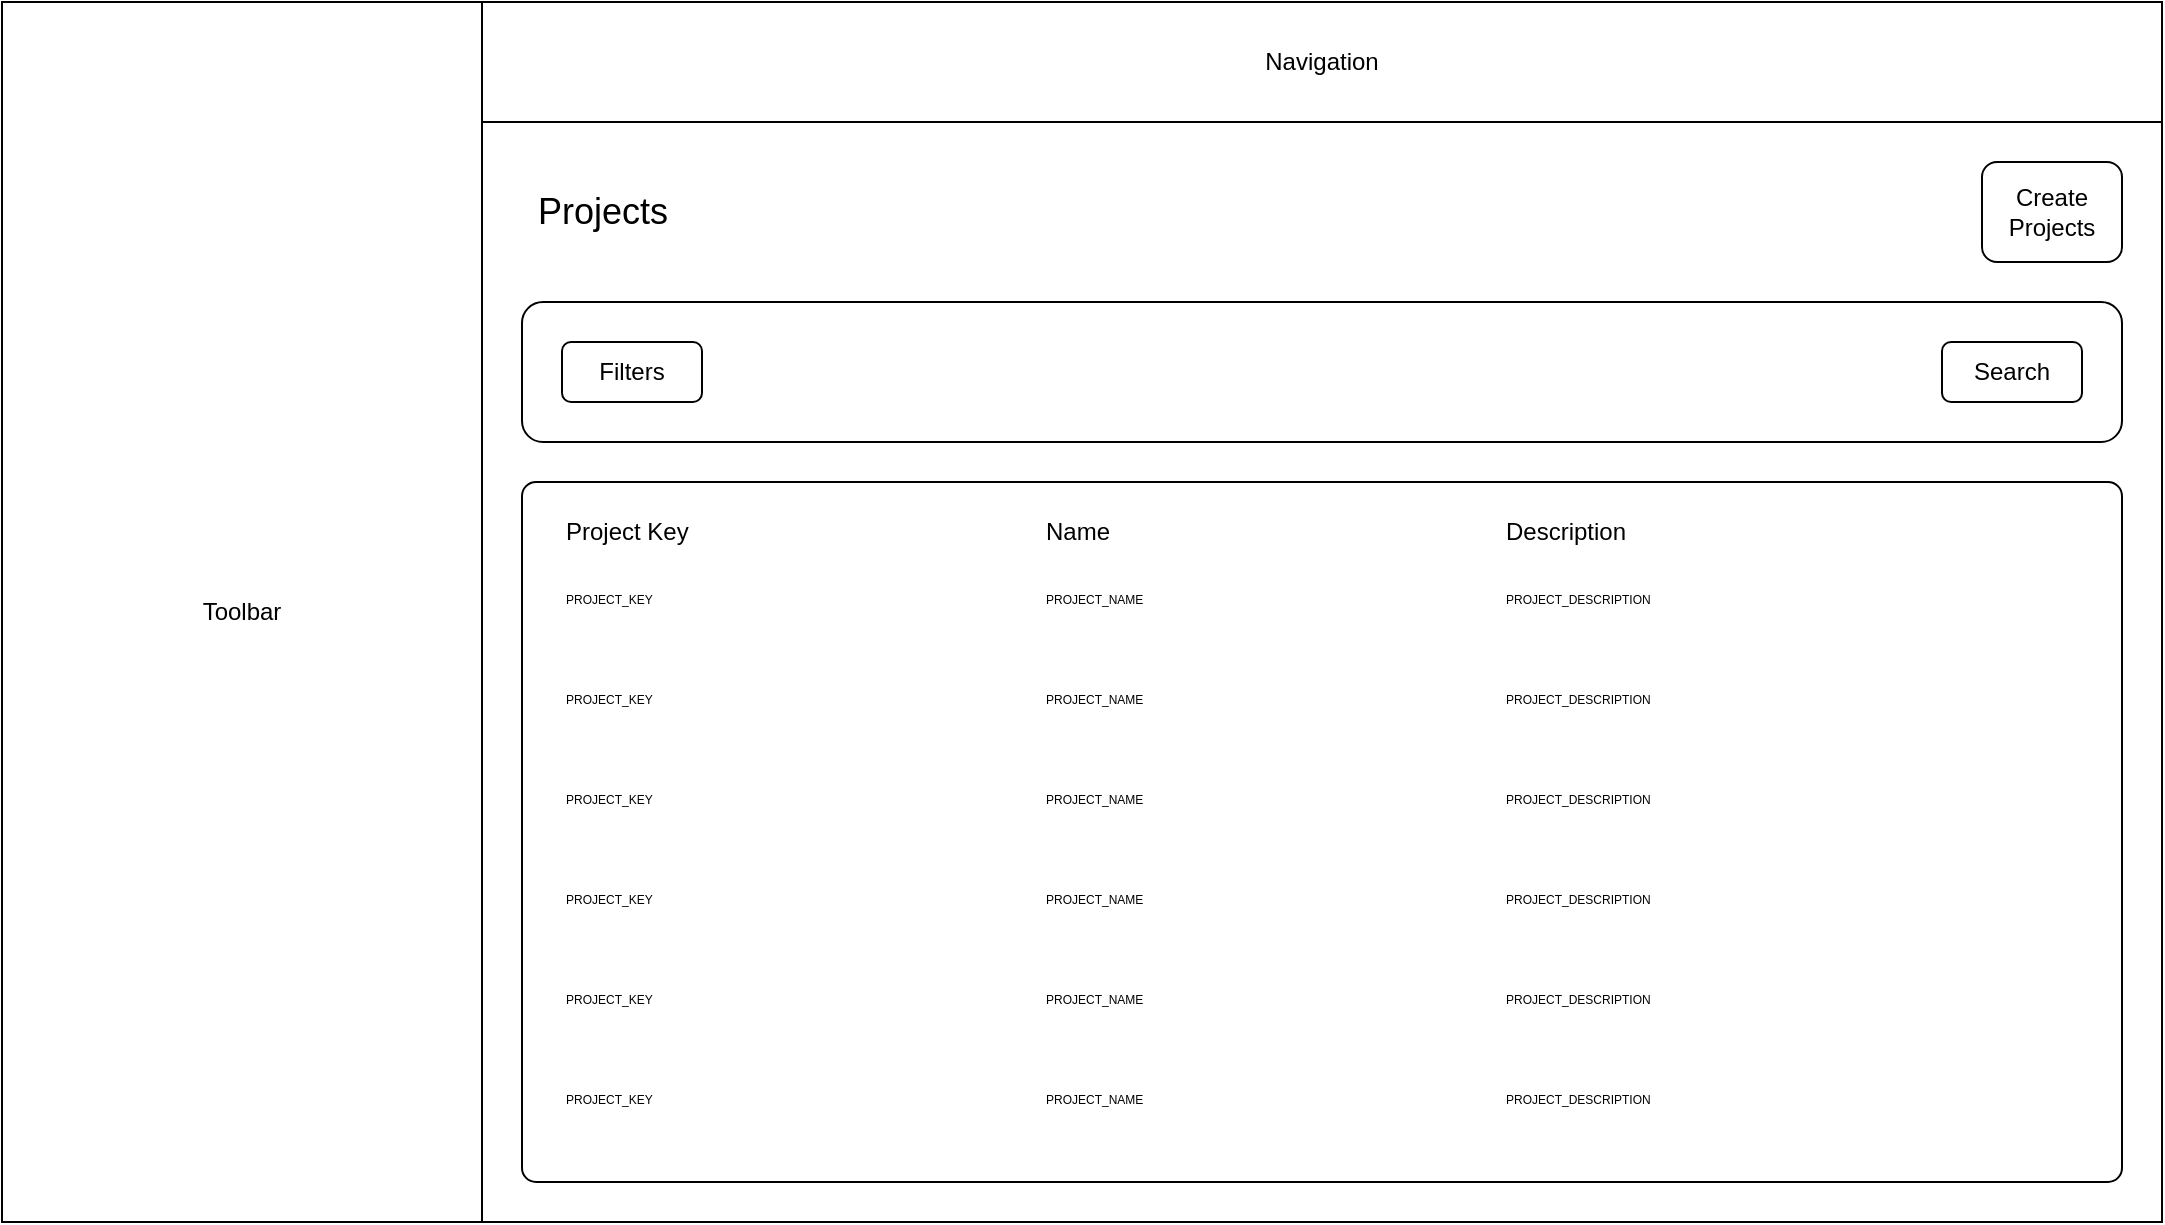 <mxfile>
    <diagram id="-BOiNqC1fQwuW4cxSvHX" name="Page-1">
        <mxGraphModel dx="1631" dy="916" grid="1" gridSize="10" guides="1" tooltips="1" connect="1" arrows="1" fold="1" page="1" pageScale="1" pageWidth="1169" pageHeight="827" math="0" shadow="0">
            <root>
                <mxCell id="0"/>
                <mxCell id="1" parent="0"/>
                <mxCell id="2" value="Toolbar" style="rounded=0;whiteSpace=wrap;html=1;" vertex="1" parent="1">
                    <mxGeometry x="40" y="100" width="240" height="610" as="geometry"/>
                </mxCell>
                <mxCell id="3" value="Navigation" style="rounded=0;whiteSpace=wrap;html=1;" vertex="1" parent="1">
                    <mxGeometry x="280" y="100" width="840" height="60" as="geometry"/>
                </mxCell>
                <mxCell id="4" value="" style="rounded=0;whiteSpace=wrap;html=1;" vertex="1" parent="1">
                    <mxGeometry x="280" y="160" width="840" height="550" as="geometry"/>
                </mxCell>
                <mxCell id="5" value="Projects" style="text;html=1;align=center;verticalAlign=middle;resizable=0;points=[];autosize=1;strokeColor=none;fillColor=none;fontSize=18;" vertex="1" parent="1">
                    <mxGeometry x="295" y="185" width="90" height="40" as="geometry"/>
                </mxCell>
                <mxCell id="6" value="Create&lt;br style=&quot;font-size: 12px;&quot;&gt;Projects" style="rounded=1;whiteSpace=wrap;html=1;fontSize=12;" vertex="1" parent="1">
                    <mxGeometry x="1030" y="180" width="70" height="50" as="geometry"/>
                </mxCell>
                <mxCell id="7" value="" style="rounded=1;whiteSpace=wrap;html=1;fontSize=12;" vertex="1" parent="1">
                    <mxGeometry x="300" y="250" width="800" height="70" as="geometry"/>
                </mxCell>
                <mxCell id="8" value="Filters" style="rounded=1;whiteSpace=wrap;html=1;fontSize=12;" vertex="1" parent="1">
                    <mxGeometry x="320" y="270" width="70" height="30" as="geometry"/>
                </mxCell>
                <mxCell id="9" value="Search" style="rounded=1;whiteSpace=wrap;html=1;fontSize=12;" vertex="1" parent="1">
                    <mxGeometry x="1010" y="270" width="70" height="30" as="geometry"/>
                </mxCell>
                <mxCell id="10" value="" style="rounded=1;whiteSpace=wrap;html=1;fontSize=12;arcSize=2;" vertex="1" parent="1">
                    <mxGeometry x="300" y="340" width="800" height="350" as="geometry"/>
                </mxCell>
                <mxCell id="12" value="Project Key" style="text;html=1;align=left;verticalAlign=middle;resizable=0;points=[];autosize=1;strokeColor=none;fillColor=none;fontSize=12;" vertex="1" parent="1">
                    <mxGeometry x="320" y="350" width="80" height="30" as="geometry"/>
                </mxCell>
                <mxCell id="13" value="Name" style="text;html=1;align=left;verticalAlign=middle;resizable=0;points=[];autosize=1;strokeColor=none;fillColor=none;fontSize=12;" vertex="1" parent="1">
                    <mxGeometry x="560" y="350" width="60" height="30" as="geometry"/>
                </mxCell>
                <mxCell id="16" value="PROJECT_KEY" style="text;html=1;align=left;verticalAlign=middle;resizable=0;points=[];autosize=1;strokeColor=none;fillColor=none;fontSize=6;" vertex="1" parent="1">
                    <mxGeometry x="320" y="389" width="70" height="20" as="geometry"/>
                </mxCell>
                <mxCell id="17" value="Description" style="text;html=1;align=left;verticalAlign=middle;resizable=0;points=[];autosize=1;strokeColor=none;fillColor=none;fontSize=12;" vertex="1" parent="1">
                    <mxGeometry x="790" y="350" width="80" height="30" as="geometry"/>
                </mxCell>
                <mxCell id="18" value="PROJECT_DESCRIPTION" style="text;html=1;align=left;verticalAlign=middle;resizable=0;points=[];autosize=1;strokeColor=none;fillColor=none;fontSize=6;" vertex="1" parent="1">
                    <mxGeometry x="790" y="389" width="100" height="20" as="geometry"/>
                </mxCell>
                <mxCell id="32" value="PROJECT_KEY" style="text;html=1;align=left;verticalAlign=middle;resizable=0;points=[];autosize=1;strokeColor=none;fillColor=none;fontSize=6;" vertex="1" parent="1">
                    <mxGeometry x="320" y="439" width="70" height="20" as="geometry"/>
                </mxCell>
                <mxCell id="33" value="PROJECT_DESCRIPTION" style="text;html=1;align=left;verticalAlign=middle;resizable=0;points=[];autosize=1;strokeColor=none;fillColor=none;fontSize=6;" vertex="1" parent="1">
                    <mxGeometry x="790" y="439" width="100" height="20" as="geometry"/>
                </mxCell>
                <mxCell id="42" value="PROJECT_KEY" style="text;html=1;align=left;verticalAlign=middle;resizable=0;points=[];autosize=1;strokeColor=none;fillColor=none;fontSize=6;" vertex="1" parent="1">
                    <mxGeometry x="320" y="489" width="70" height="20" as="geometry"/>
                </mxCell>
                <mxCell id="43" value="PROJECT_DESCRIPTION" style="text;html=1;align=left;verticalAlign=middle;resizable=0;points=[];autosize=1;strokeColor=none;fillColor=none;fontSize=6;" vertex="1" parent="1">
                    <mxGeometry x="790" y="489" width="100" height="20" as="geometry"/>
                </mxCell>
                <mxCell id="52" value="PROJECT_KEY" style="text;html=1;align=left;verticalAlign=middle;resizable=0;points=[];autosize=1;strokeColor=none;fillColor=none;fontSize=6;" vertex="1" parent="1">
                    <mxGeometry x="320" y="539" width="70" height="20" as="geometry"/>
                </mxCell>
                <mxCell id="53" value="PROJECT_DESCRIPTION" style="text;html=1;align=left;verticalAlign=middle;resizable=0;points=[];autosize=1;strokeColor=none;fillColor=none;fontSize=6;" vertex="1" parent="1">
                    <mxGeometry x="790" y="539" width="100" height="20" as="geometry"/>
                </mxCell>
                <mxCell id="62" value="PROJECT_KEY" style="text;html=1;align=left;verticalAlign=middle;resizable=0;points=[];autosize=1;strokeColor=none;fillColor=none;fontSize=6;" vertex="1" parent="1">
                    <mxGeometry x="320" y="589" width="70" height="20" as="geometry"/>
                </mxCell>
                <mxCell id="63" value="PROJECT_DESCRIPTION" style="text;html=1;align=left;verticalAlign=middle;resizable=0;points=[];autosize=1;strokeColor=none;fillColor=none;fontSize=6;" vertex="1" parent="1">
                    <mxGeometry x="790" y="589" width="100" height="20" as="geometry"/>
                </mxCell>
                <mxCell id="72" value="PROJECT_KEY" style="text;html=1;align=left;verticalAlign=middle;resizable=0;points=[];autosize=1;strokeColor=none;fillColor=none;fontSize=6;" vertex="1" parent="1">
                    <mxGeometry x="320" y="639" width="70" height="20" as="geometry"/>
                </mxCell>
                <mxCell id="73" value="PROJECT_DESCRIPTION" style="text;html=1;align=left;verticalAlign=middle;resizable=0;points=[];autosize=1;strokeColor=none;fillColor=none;fontSize=6;" vertex="1" parent="1">
                    <mxGeometry x="790" y="639" width="100" height="20" as="geometry"/>
                </mxCell>
                <mxCell id="92" value="PROJECT_NAME" style="text;html=1;align=left;verticalAlign=middle;resizable=0;points=[];autosize=1;strokeColor=none;fillColor=none;fontSize=6;" vertex="1" parent="1">
                    <mxGeometry x="560" y="389" width="70" height="20" as="geometry"/>
                </mxCell>
                <mxCell id="93" value="PROJECT_NAME" style="text;html=1;align=left;verticalAlign=middle;resizable=0;points=[];autosize=1;strokeColor=none;fillColor=none;fontSize=6;" vertex="1" parent="1">
                    <mxGeometry x="560" y="439" width="70" height="20" as="geometry"/>
                </mxCell>
                <mxCell id="94" value="PROJECT_NAME" style="text;html=1;align=left;verticalAlign=middle;resizable=0;points=[];autosize=1;strokeColor=none;fillColor=none;fontSize=6;" vertex="1" parent="1">
                    <mxGeometry x="560" y="489" width="70" height="20" as="geometry"/>
                </mxCell>
                <mxCell id="95" value="PROJECT_NAME" style="text;html=1;align=left;verticalAlign=middle;resizable=0;points=[];autosize=1;strokeColor=none;fillColor=none;fontSize=6;" vertex="1" parent="1">
                    <mxGeometry x="560" y="539" width="70" height="20" as="geometry"/>
                </mxCell>
                <mxCell id="96" value="PROJECT_NAME" style="text;html=1;align=left;verticalAlign=middle;resizable=0;points=[];autosize=1;strokeColor=none;fillColor=none;fontSize=6;" vertex="1" parent="1">
                    <mxGeometry x="560" y="589" width="70" height="20" as="geometry"/>
                </mxCell>
                <mxCell id="97" value="PROJECT_NAME" style="text;html=1;align=left;verticalAlign=middle;resizable=0;points=[];autosize=1;strokeColor=none;fillColor=none;fontSize=6;" vertex="1" parent="1">
                    <mxGeometry x="560" y="639" width="70" height="20" as="geometry"/>
                </mxCell>
            </root>
        </mxGraphModel>
    </diagram>
</mxfile>